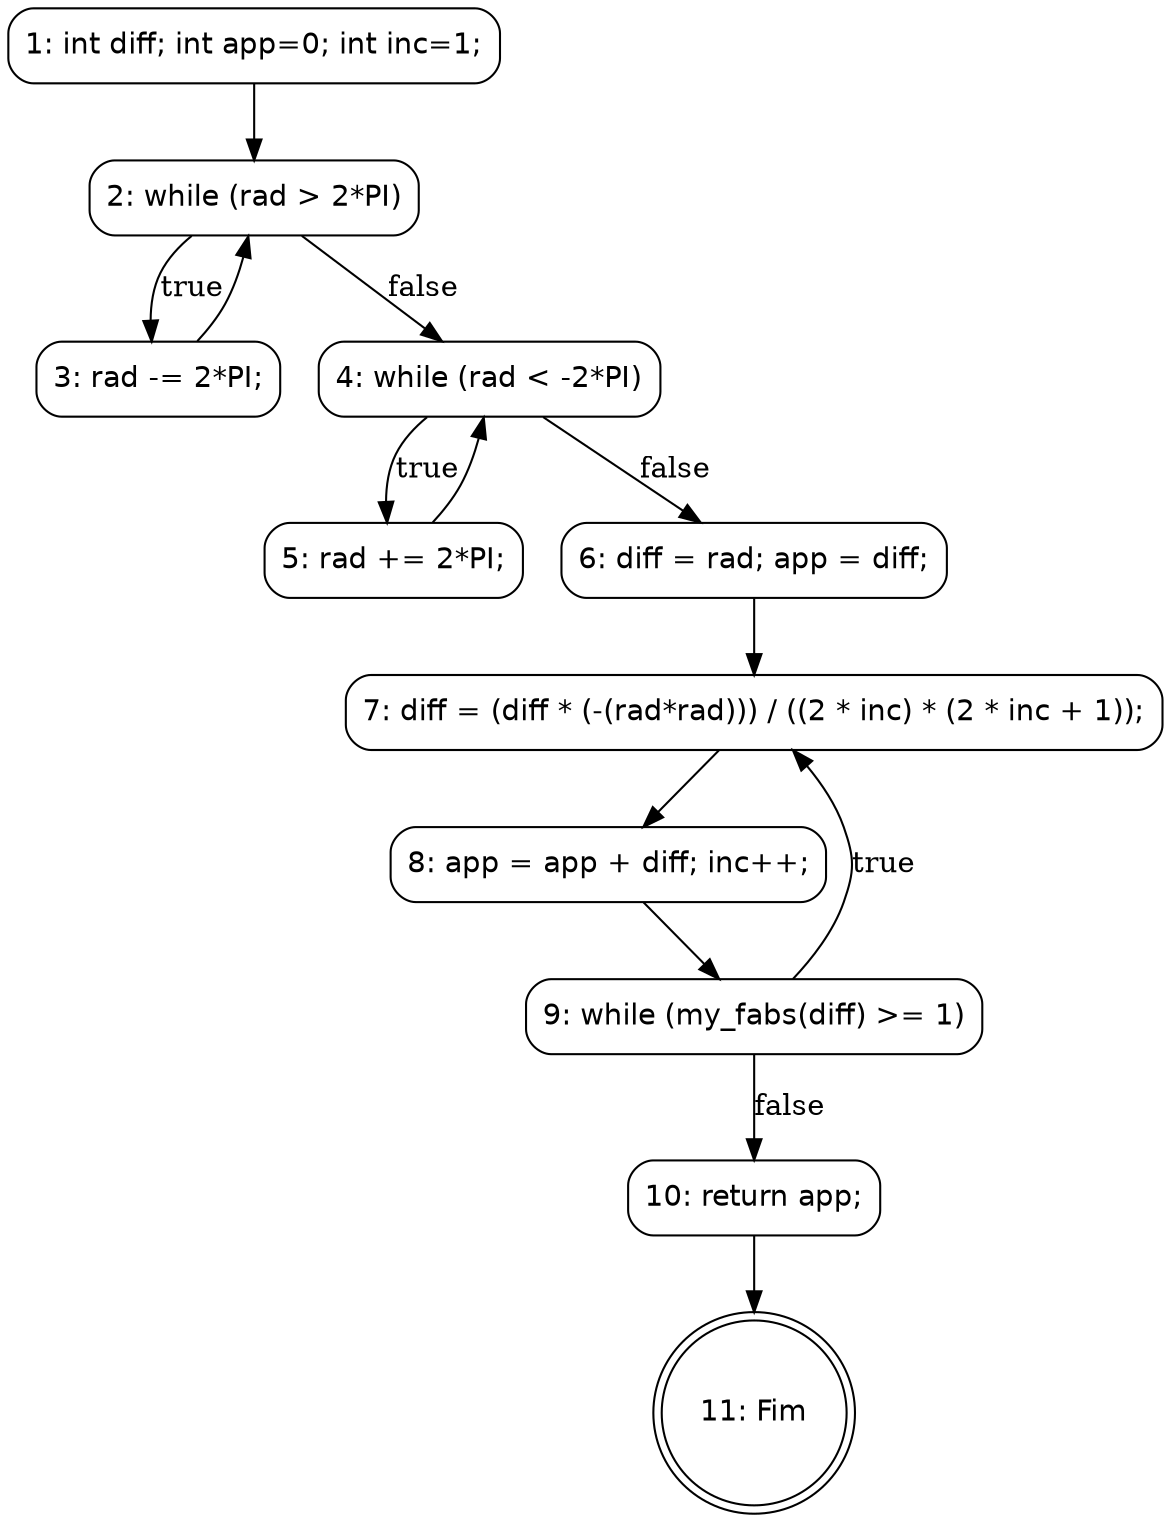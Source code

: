 digraph my_sin_CFG {
    node [shape=box, style=rounded, fontname="Helvetica"];
    N1 [label="1: int diff; int app=0; int inc=1;"];
    N2 [label="2: while (rad > 2*PI)"];
    N3 [label="3: rad -= 2*PI;"];
    N4 [label="4: while (rad < -2*PI)"];
    N5 [label="5: rad += 2*PI;"];
    N6 [label="6: diff = rad; app = diff;"];
    N7 [label="7: diff = (diff * (-(rad*rad))) / ((2 * inc) * (2 * inc + 1));"];
    N8 [label="8: app = app + diff; inc++;"];
    N9 [label="9: while (my_fabs(diff) >= 1)"];
    N10 [label="10: return app;"];
    N11 [label="11: Fim", shape=doublecircle];

    N1 -> N2;
    N2 -> N3 [label="true"];
    N2 -> N4 [label="false"];
    N3 -> N2;
    N4 -> N5 [label="true"];
    N4 -> N6 [label="false"];
    N5 -> N4;
    N6 -> N7;
    N7 -> N8;
    N8 -> N9;
    N9 -> N7 [label="true"];
    N9 -> N10 [label="false"];
    N10 -> N11;
}